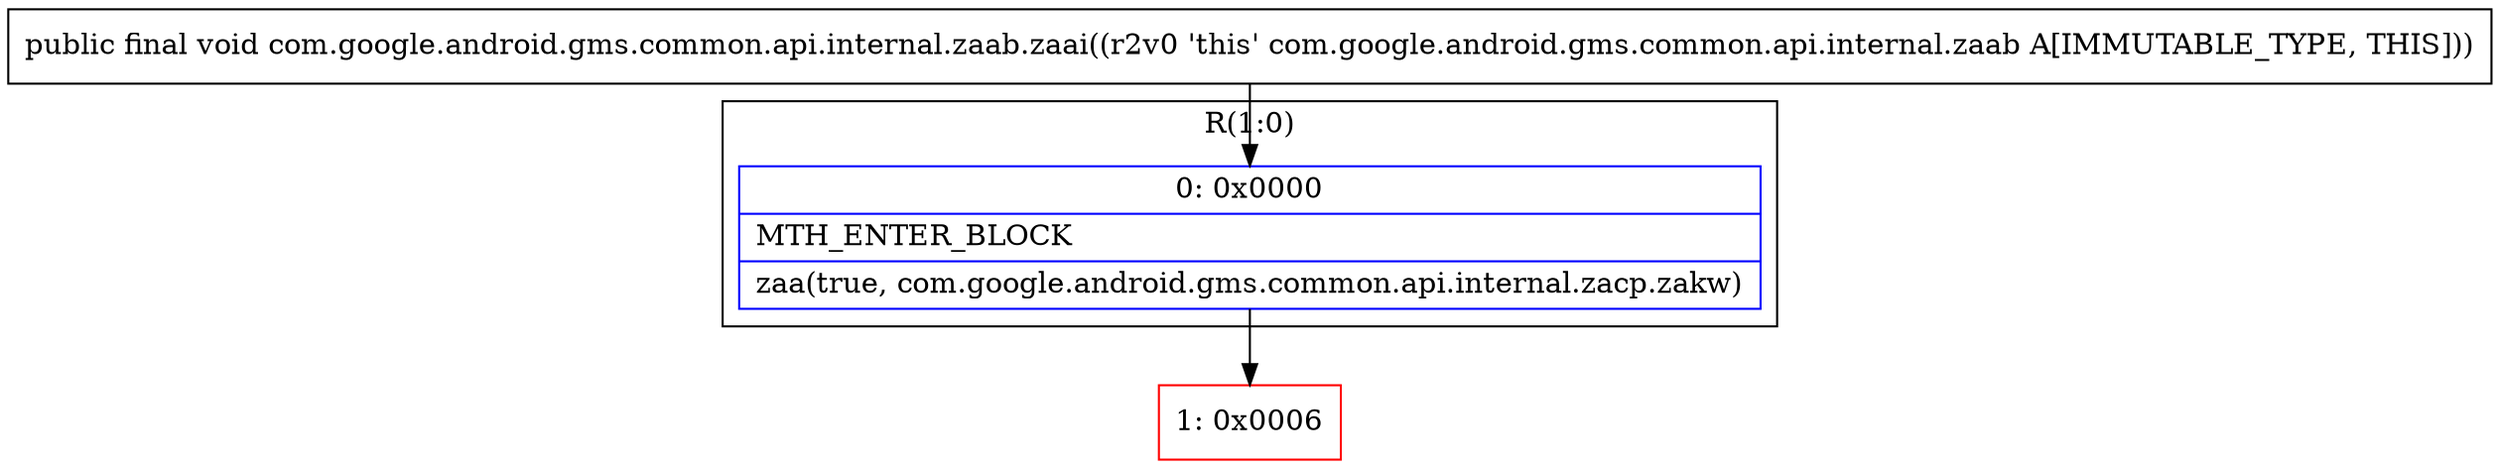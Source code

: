 digraph "CFG forcom.google.android.gms.common.api.internal.zaab.zaai()V" {
subgraph cluster_Region_1797541533 {
label = "R(1:0)";
node [shape=record,color=blue];
Node_0 [shape=record,label="{0\:\ 0x0000|MTH_ENTER_BLOCK\l|zaa(true, com.google.android.gms.common.api.internal.zacp.zakw)\l}"];
}
Node_1 [shape=record,color=red,label="{1\:\ 0x0006}"];
MethodNode[shape=record,label="{public final void com.google.android.gms.common.api.internal.zaab.zaai((r2v0 'this' com.google.android.gms.common.api.internal.zaab A[IMMUTABLE_TYPE, THIS])) }"];
MethodNode -> Node_0;
Node_0 -> Node_1;
}

